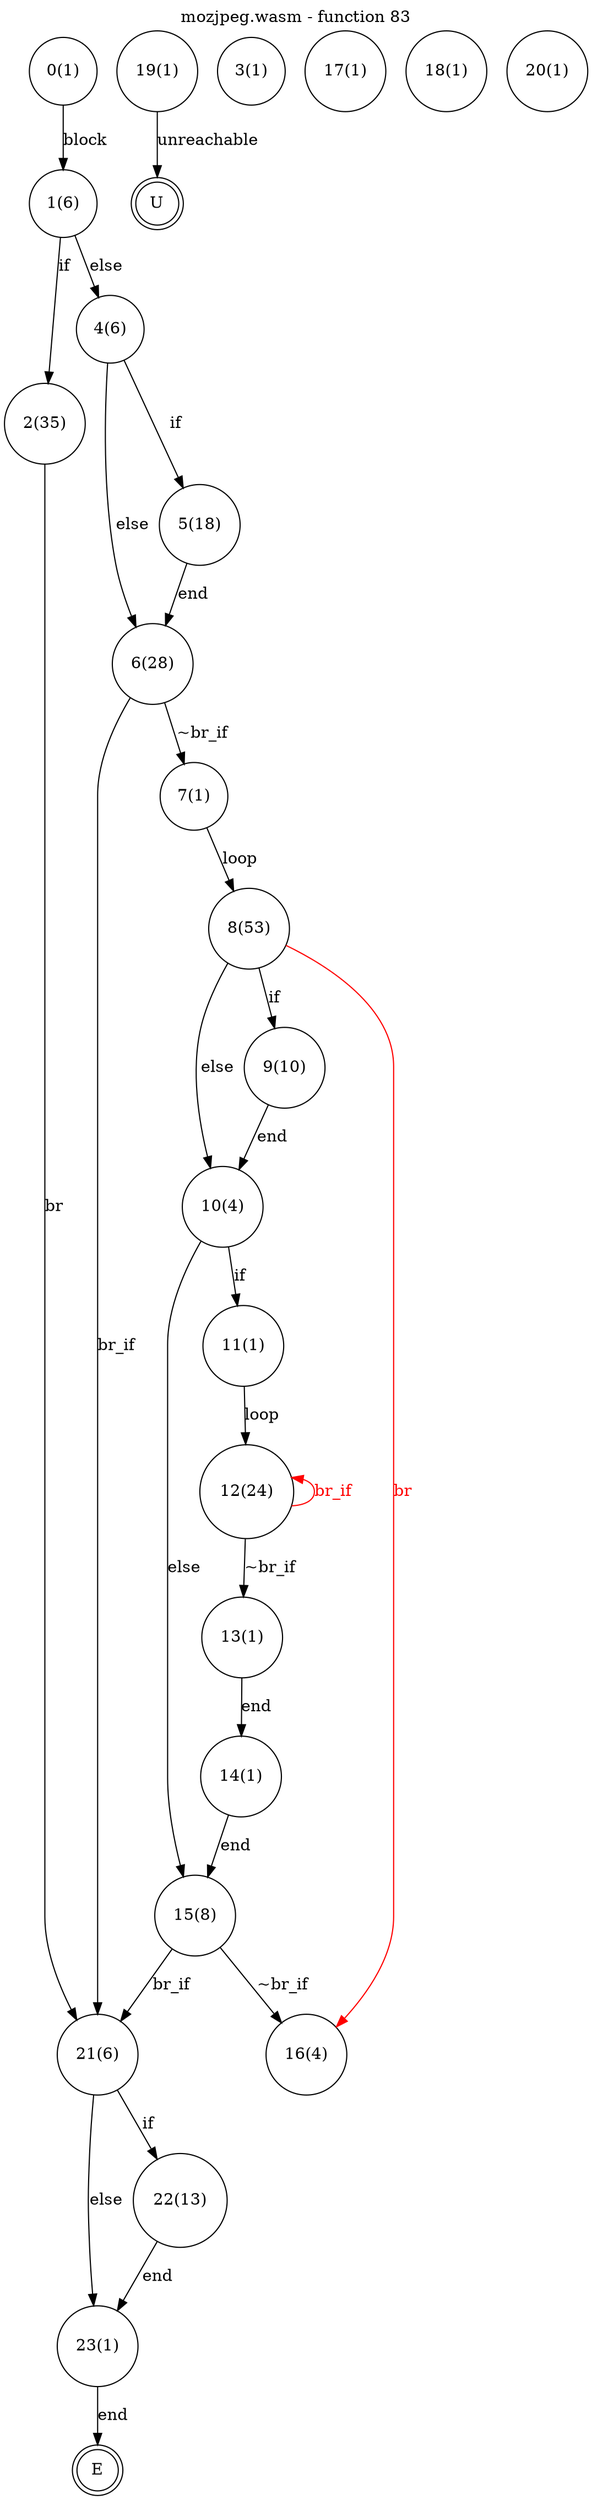 digraph finite_state_machine {
    label = "mozjpeg.wasm - function 83"
    labelloc =  t
    labelfontsize = 16
    labelfontcolor = black
    labelfontname = "Helvetica"
    node [shape = doublecircle]; E U ;
node [shape=circle, fontcolor=black, style="", label="0(1)"]0
node [shape=circle, fontcolor=black, style="", label="1(6)"]1
node [shape=circle, fontcolor=black, style="", label="2(35)"]2
node [shape=circle, fontcolor=black, style="", label="3(1)"]3
node [shape=circle, fontcolor=black, style="", label="4(6)"]4
node [shape=circle, fontcolor=black, style="", label="5(18)"]5
node [shape=circle, fontcolor=black, style="", label="6(28)"]6
node [shape=circle, fontcolor=black, style="", label="7(1)"]7
node [shape=circle, fontcolor=black, style="", label="8(53)"]8
node [shape=circle, fontcolor=black, style="", label="9(10)"]9
node [shape=circle, fontcolor=black, style="", label="10(4)"]10
node [shape=circle, fontcolor=black, style="", label="11(1)"]11
node [shape=circle, fontcolor=black, style="", label="12(24)"]12
node [shape=circle, fontcolor=black, style="", label="13(1)"]13
node [shape=circle, fontcolor=black, style="", label="14(1)"]14
node [shape=circle, fontcolor=black, style="", label="15(8)"]15
node [shape=circle, fontcolor=black, style="", label="16(4)"]16
node [shape=circle, fontcolor=black, style="", label="17(1)"]17
node [shape=circle, fontcolor=black, style="", label="18(1)"]18
node [shape=circle, fontcolor=black, style="", label="19(1)"]19
node [shape=circle, fontcolor=black, style="", label="20(1)"]20
node [shape=circle, fontcolor=black, style="", label="21(6)"]21
node [shape=circle, fontcolor=black, style="", label="22(13)"]22
node [shape=circle, fontcolor=black, style="", label="23(1)"]23
node [shape=circle, fontcolor=black, style="", label="E"]E
node [shape=circle, fontcolor=black, style="", label="U"]U
    0 -> 1[label="block"];
    1 -> 2[label="if"];
    1 -> 4[label="else"];
    2 -> 21[label="br"];
    4 -> 5[label="if"];
    4 -> 6[label="else"];
    5 -> 6[label="end"];
    6 -> 7[label="~br_if"];
    6 -> 21[label="br_if"];
    7 -> 8[label="loop"];
    8 -> 9[label="if"];
    8 -> 10[label="else"];
    9 -> 10[label="end"];
    10 -> 11[label="if"];
    10 -> 15[label="else"];
    11 -> 12[label="loop"];
    12 -> 13[label="~br_if"];
    12 -> 12[color="red" dir=back fontcolor="red" label="br_if"];
    13 -> 14[label="end"];
    14 -> 15[label="end"];
    15 -> 16[label="~br_if"];
    15 -> 21[label="br_if"];
    16 -> 8[color="red" dir=back fontcolor="red" label="br"];
    19 -> U[label="unreachable"];
    21 -> 22[label="if"];
    21 -> 23[label="else"];
    22 -> 23[label="end"];
    23 -> E[label="end"];
}
